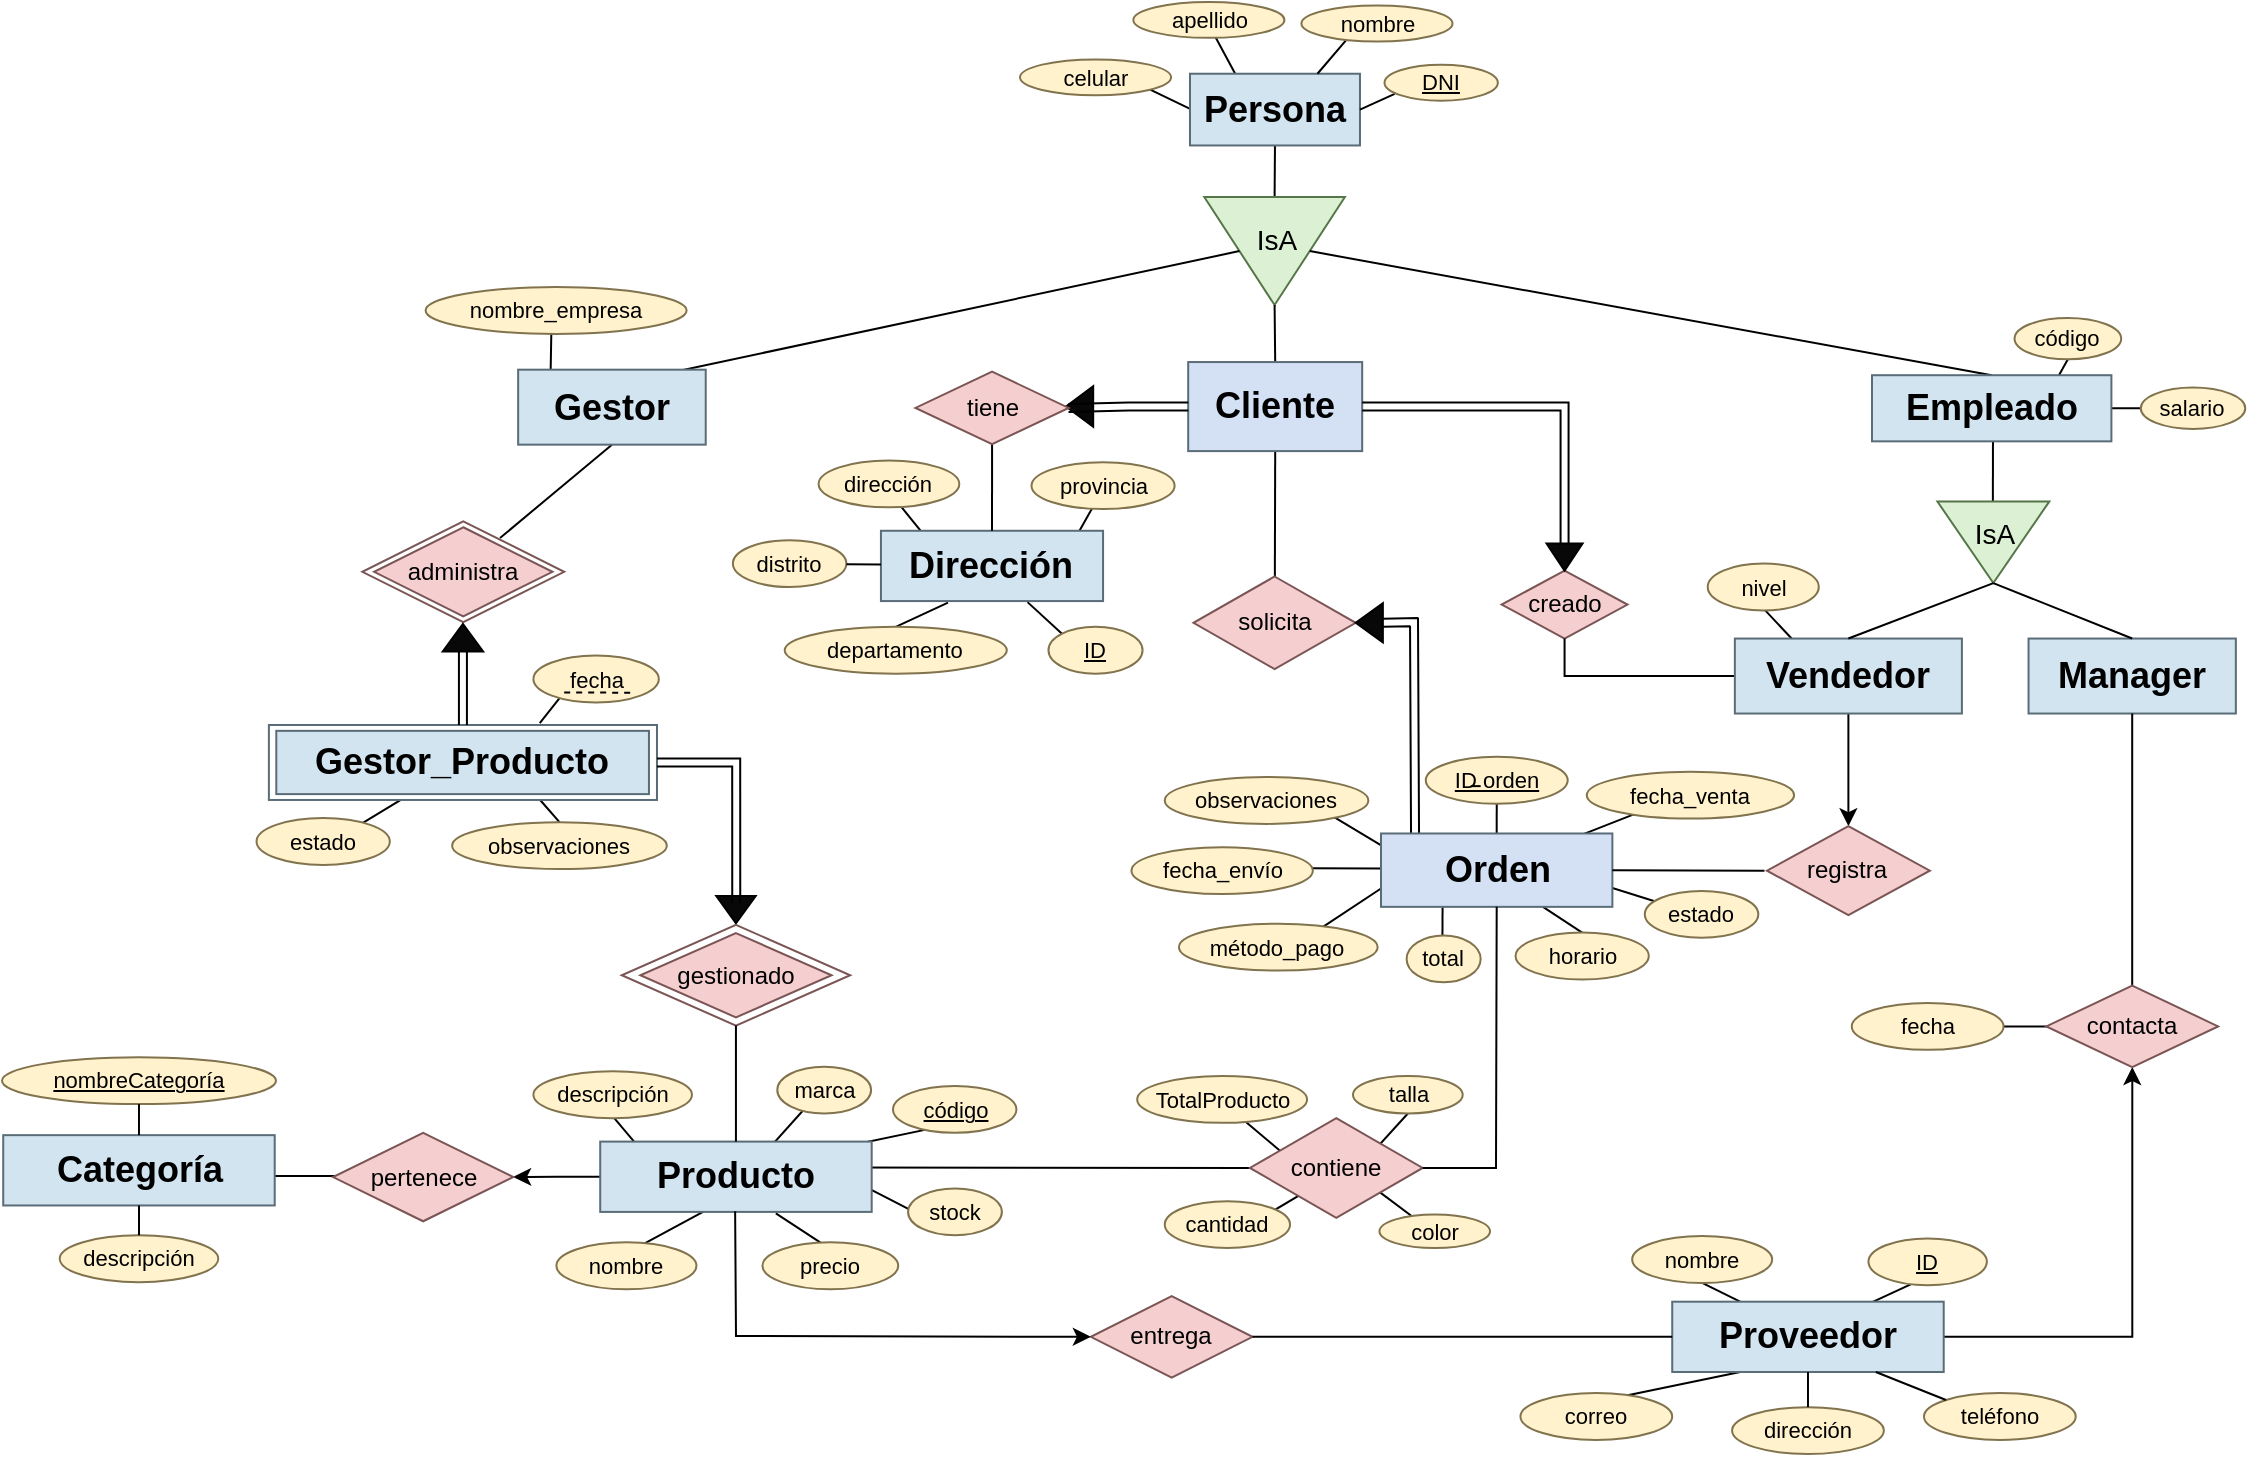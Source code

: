 <mxfile version="24.7.17">
  <diagram id="R2lEEEUBdFMjLlhIrx00" name="Page-1">
    <mxGraphModel dx="2688" dy="649" grid="0" gridSize="10" guides="1" tooltips="1" connect="1" arrows="1" fold="1" page="1" pageScale="1" pageWidth="850" pageHeight="1100" math="0" shadow="0" extFonts="Permanent Marker^https://fonts.googleapis.com/css?family=Permanent+Marker">
      <root>
        <mxCell id="0" />
        <mxCell id="1" parent="0" />
        <mxCell id="0wbGflrNy1XPaG-S96dj-205" value="" style="endArrow=none;html=1;rounded=0;exitX=0;exitY=0.5;exitDx=0;exitDy=0;entryX=1;entryY=0.5;entryDx=0;entryDy=0;" edge="1" parent="1" source="0wbGflrNy1XPaG-S96dj-204" target="0wbGflrNy1XPaG-S96dj-163">
          <mxGeometry width="50" height="50" relative="1" as="geometry">
            <mxPoint x="821" y="718" as="sourcePoint" />
            <mxPoint x="798" y="729" as="targetPoint" />
          </mxGeometry>
        </mxCell>
        <mxCell id="0wbGflrNy1XPaG-S96dj-36" value="" style="endArrow=none;html=1;rounded=0;exitX=0.674;exitY=0.984;exitDx=0;exitDy=0;entryX=0.315;entryY=0.104;entryDx=0;entryDy=0;exitPerimeter=0;entryPerimeter=0;" edge="1" parent="1" target="0wbGflrNy1XPaG-S96dj-40">
          <mxGeometry width="50" height="50" relative="1" as="geometry">
            <mxPoint x="541.846" y="661.585" as="sourcePoint" />
            <mxPoint x="517.822" y="600.778" as="targetPoint" />
          </mxGeometry>
        </mxCell>
        <mxCell id="0wbGflrNy1XPaG-S96dj-33" value="" style="endArrow=none;html=1;rounded=0;entryX=0.406;entryY=0.934;entryDx=0;entryDy=0;entryPerimeter=0;" edge="1" parent="1" target="0wbGflrNy1XPaG-S96dj-39">
          <mxGeometry width="50" height="50" relative="1" as="geometry">
            <mxPoint x="509.523" y="661.235" as="sourcePoint" />
            <mxPoint x="609.754" y="708.799" as="targetPoint" />
          </mxGeometry>
        </mxCell>
        <mxCell id="0wbGflrNy1XPaG-S96dj-31" value="" style="endArrow=none;html=1;rounded=0;exitX=0.203;exitY=0.369;exitDx=0;exitDy=0;entryX=0.626;entryY=0.937;entryDx=0;entryDy=0;exitPerimeter=0;entryPerimeter=0;" edge="1" parent="1" source="55ezojVvOQlJSLOhFWwa-21" target="0wbGflrNy1XPaG-S96dj-44">
          <mxGeometry width="50" height="50" relative="1" as="geometry">
            <mxPoint x="617.158" y="701.535" as="sourcePoint" />
            <mxPoint x="599.857" y="611.322" as="targetPoint" />
          </mxGeometry>
        </mxCell>
        <mxCell id="0wbGflrNy1XPaG-S96dj-188" value="" style="endArrow=none;html=1;rounded=0;entryX=0;entryY=0.5;entryDx=0;entryDy=0;exitX=0.909;exitY=0.367;exitDx=0;exitDy=0;exitPerimeter=0;" edge="1" parent="1">
          <mxGeometry width="50" height="50" relative="1" as="geometry">
            <mxPoint x="-22.046" y="655.046" as="sourcePoint" />
            <mxPoint x="59.397" y="655.046" as="targetPoint" />
          </mxGeometry>
        </mxCell>
        <mxCell id="0wbGflrNy1XPaG-S96dj-181" value="" style="endArrow=none;html=1;rounded=0;exitX=0.25;exitY=1;exitDx=0;exitDy=0;entryX=0.719;entryY=0.038;entryDx=0;entryDy=0;entryPerimeter=0;" edge="1" parent="1" source="0wbGflrNy1XPaG-S96dj-155">
          <mxGeometry width="50" height="50" relative="1" as="geometry">
            <mxPoint x="684.427" y="745.965" as="sourcePoint" />
            <mxPoint x="644.94" y="769.397" as="targetPoint" />
          </mxGeometry>
        </mxCell>
        <mxCell id="0wbGflrNy1XPaG-S96dj-177" value="" style="endArrow=none;html=1;rounded=0;exitX=0.5;exitY=1;exitDx=0;exitDy=0;entryX=0.25;entryY=0;entryDx=0;entryDy=0;" edge="1" parent="1" source="0wbGflrNy1XPaG-S96dj-158" target="0wbGflrNy1XPaG-S96dj-155">
          <mxGeometry width="50" height="50" relative="1" as="geometry">
            <mxPoint x="733.923" y="588.972" as="sourcePoint" />
            <mxPoint x="757.368" y="604.203" as="targetPoint" />
          </mxGeometry>
        </mxCell>
        <mxCell id="0wbGflrNy1XPaG-S96dj-178" value="" style="endArrow=none;html=1;rounded=0;exitX=0.393;exitY=0.938;exitDx=0;exitDy=0;entryX=0.719;entryY=0.038;entryDx=0;entryDy=0;entryPerimeter=0;exitPerimeter=0;" edge="1" parent="1" source="0wbGflrNy1XPaG-S96dj-157" target="0wbGflrNy1XPaG-S96dj-155">
          <mxGeometry width="50" height="50" relative="1" as="geometry">
            <mxPoint x="704.307" y="704.959" as="sourcePoint" />
            <mxPoint x="736.39" y="729.563" as="targetPoint" />
          </mxGeometry>
        </mxCell>
        <mxCell id="0wbGflrNy1XPaG-S96dj-146" value="" style="endArrow=none;html=1;rounded=0;exitX=0.416;exitY=0.86;exitDx=0;exitDy=0;entryX=0.69;entryY=0.073;entryDx=0;entryDy=0;entryPerimeter=0;exitPerimeter=0;" edge="1" parent="1" source="0wbGflrNy1XPaG-S96dj-145" target="ELXSJOn3E0flHP4w-PMO-53">
          <mxGeometry width="50" height="50" relative="1" as="geometry">
            <mxPoint x="182.179" y="634.286" as="sourcePoint" />
            <mxPoint x="185.88" y="649.516" as="targetPoint" />
          </mxGeometry>
        </mxCell>
        <mxCell id="0wbGflrNy1XPaG-S96dj-144" value="" style="endArrow=none;html=1;rounded=0;exitX=0.25;exitY=0;exitDx=0;exitDy=0;entryX=0.465;entryY=0.864;entryDx=0;entryDy=0;entryPerimeter=0;" edge="1" parent="1" source="0wbGflrNy1XPaG-S96dj-87" target="0wbGflrNy1XPaG-S96dj-89">
          <mxGeometry width="50" height="50" relative="1" as="geometry">
            <mxPoint x="720.196" y="389.544" as="sourcePoint" />
            <mxPoint x="736.237" y="366.113" as="targetPoint" />
          </mxGeometry>
        </mxCell>
        <mxCell id="0wbGflrNy1XPaG-S96dj-119" value="" style="endArrow=none;html=1;rounded=0;exitX=0.431;exitY=0.077;exitDx=0;exitDy=0;exitPerimeter=0;entryX=0.5;entryY=1;entryDx=0;entryDy=0;" edge="1" parent="1">
          <mxGeometry width="50" height="50" relative="1" as="geometry">
            <mxPoint x="850.43" y="319.858" as="sourcePoint" />
            <mxPoint x="850.492" y="287.487" as="targetPoint" />
          </mxGeometry>
        </mxCell>
        <mxCell id="0wbGflrNy1XPaG-S96dj-48" value="" style="endArrow=none;html=1;rounded=0;exitX=0.266;exitY=1.004;exitDx=0;exitDy=0;exitPerimeter=0;entryX=0.484;entryY=0;entryDx=0;entryDy=0;entryPerimeter=0;" edge="1" parent="1" source="ELXSJOn3E0flHP4w-PMO-58" target="0wbGflrNy1XPaG-S96dj-47">
          <mxGeometry width="50" height="50" relative="1" as="geometry">
            <mxPoint x="574.971" y="520.641" as="sourcePoint" />
            <mxPoint x="575.819" y="529.322" as="targetPoint" />
          </mxGeometry>
        </mxCell>
        <mxCell id="0wbGflrNy1XPaG-S96dj-86" value="" style="endArrow=none;html=1;rounded=0;exitX=0.782;exitY=0.035;exitDx=0;exitDy=0;entryX=0.5;entryY=1;entryDx=0;entryDy=0;exitPerimeter=0;" edge="1" parent="1" target="0wbGflrNy1XPaG-S96dj-43">
          <mxGeometry width="50" height="50" relative="1" as="geometry">
            <mxPoint x="534.674" y="649.333" as="sourcePoint" />
            <mxPoint x="600.499" y="614.661" as="targetPoint" />
          </mxGeometry>
        </mxCell>
        <mxCell id="0wbGflrNy1XPaG-S96dj-82" value="" style="endArrow=none;html=1;rounded=0;exitX=0.77;exitY=0.15;exitDx=0;exitDy=0;exitPerimeter=0;" edge="1" parent="1" source="0wbGflrNy1XPaG-S96dj-76" target="0wbGflrNy1XPaG-S96dj-1">
          <mxGeometry width="50" height="50" relative="1" as="geometry">
            <mxPoint x="148.861" y="495.233" as="sourcePoint" />
            <mxPoint x="140.223" y="477.66" as="targetPoint" />
          </mxGeometry>
        </mxCell>
        <mxCell id="0wbGflrNy1XPaG-S96dj-81" value="" style="endArrow=none;html=1;rounded=0;exitX=0.5;exitY=0;exitDx=0;exitDy=0;entryX=0.699;entryY=1;entryDx=0;entryDy=0;entryPerimeter=0;" edge="1" parent="1" source="0wbGflrNy1XPaG-S96dj-78" target="0wbGflrNy1XPaG-S96dj-1">
          <mxGeometry width="50" height="50" relative="1" as="geometry">
            <mxPoint x="189.582" y="615.907" as="sourcePoint" />
            <mxPoint x="214.262" y="632.309" as="targetPoint" />
          </mxGeometry>
        </mxCell>
        <mxCell id="0wbGflrNy1XPaG-S96dj-83" value="" style="endArrow=none;html=1;rounded=0;exitX=0.698;exitY=-0.024;exitDx=0;exitDy=0;entryX=0.24;entryY=0.801;entryDx=0;entryDy=0;entryPerimeter=0;exitPerimeter=0;" edge="1" parent="1" source="0wbGflrNy1XPaG-S96dj-1" target="0wbGflrNy1XPaG-S96dj-77">
          <mxGeometry width="50" height="50" relative="1" as="geometry">
            <mxPoint x="36.568" y="499.92" as="sourcePoint" />
            <mxPoint x="62.482" y="480.003" as="targetPoint" />
          </mxGeometry>
        </mxCell>
        <mxCell id="RXgUs7teRVPHH2OxWNDd-2" value="creado" style="rhombus;whiteSpace=wrap;html=1;fillColor=#F5CFCF;strokeColor=#7B5555;" parent="1" vertex="1">
          <mxGeometry x="604.818" y="352.3" width="62.933" height="33.976" as="geometry" />
        </mxCell>
        <mxCell id="55ezojVvOQlJSLOhFWwa-83" value="" style="endArrow=classic;html=1;rounded=0;exitX=0.5;exitY=1;exitDx=0;exitDy=0;entryX=0.5;entryY=0;entryDx=0;entryDy=0;" parent="1" target="0wbGflrNy1XPaG-S96dj-57" edge="1" source="0wbGflrNy1XPaG-S96dj-87">
          <mxGeometry width="50" height="50" relative="1" as="geometry">
            <mxPoint x="790.533" y="465.944" as="sourcePoint" />
            <mxPoint x="778.193" y="461.246" as="targetPoint" />
          </mxGeometry>
        </mxCell>
        <mxCell id="ELXSJOn3E0flHP4w-PMO-66" value="" style="endArrow=none;html=1;rounded=0;entryX=0.482;entryY=0.883;entryDx=0;entryDy=0;exitX=0.173;exitY=0.063;exitDx=0;exitDy=0;entryPerimeter=0;exitPerimeter=0;" parent="1" source="ELXSJOn3E0flHP4w-PMO-39" target="ELXSJOn3E0flHP4w-PMO-65" edge="1">
          <mxGeometry width="50" height="50" relative="1" as="geometry">
            <mxPoint x="2.017" y="284.347" as="sourcePoint" />
            <mxPoint x="-189.251" y="123.84" as="targetPoint" />
          </mxGeometry>
        </mxCell>
        <mxCell id="ELXSJOn3E0flHP4w-PMO-46" value="" style="endArrow=none;html=1;rounded=0;exitX=0.682;exitY=0.165;exitDx=0;exitDy=0;entryX=0.5;entryY=1;entryDx=0;entryDy=0;exitPerimeter=0;" parent="1" source="ELXSJOn3E0flHP4w-PMO-47" target="ELXSJOn3E0flHP4w-PMO-39" edge="1">
          <mxGeometry width="50" height="50" relative="1" as="geometry">
            <mxPoint x="253.75" y="413.222" as="sourcePoint" />
            <mxPoint x="247.58" y="331.211" as="targetPoint" />
          </mxGeometry>
        </mxCell>
        <mxCell id="55ezojVvOQlJSLOhFWwa-85" value="" style="endArrow=none;html=1;rounded=0;exitX=0.817;exitY=0.081;exitDx=0;exitDy=0;entryX=0.669;entryY=0.14;entryDx=0;entryDy=0;exitPerimeter=0;entryPerimeter=0;" parent="1" source="ELXSJOn3E0flHP4w-PMO-58" target="55ezojVvOQlJSLOhFWwa-84" edge="1">
          <mxGeometry width="50" height="50" relative="1" as="geometry">
            <mxPoint x="638.136" y="530.962" as="sourcePoint" />
            <mxPoint x="644.306" y="556.737" as="targetPoint" />
          </mxGeometry>
        </mxCell>
        <mxCell id="55ezojVvOQlJSLOhFWwa-69" value="" style="endArrow=none;html=1;rounded=0;exitX=0.439;exitY=0.027;exitDx=0;exitDy=0;entryX=0.647;entryY=1.02;entryDx=0;entryDy=0;entryPerimeter=0;exitPerimeter=0;" parent="1" source="55ezojVvOQlJSLOhFWwa-61" target="ELXSJOn3E0flHP4w-PMO-53" edge="1">
          <mxGeometry width="50" height="50" relative="1" as="geometry">
            <mxPoint x="196.061" y="709.267" as="sourcePoint" />
            <mxPoint x="200.997" y="684.664" as="targetPoint" />
          </mxGeometry>
        </mxCell>
        <mxCell id="55ezojVvOQlJSLOhFWwa-68" value="" style="endArrow=none;html=1;rounded=0;exitX=0.551;exitY=0.15;exitDx=0;exitDy=0;entryX=0.389;entryY=0.98;entryDx=0;entryDy=0;exitPerimeter=0;entryPerimeter=0;" parent="1" source="55ezojVvOQlJSLOhFWwa-62" target="ELXSJOn3E0flHP4w-PMO-53" edge="1">
          <mxGeometry width="50" height="50" relative="1" as="geometry">
            <mxPoint x="147.935" y="698.723" as="sourcePoint" />
            <mxPoint x="170.147" y="679.977" as="targetPoint" />
          </mxGeometry>
        </mxCell>
        <mxCell id="55ezojVvOQlJSLOhFWwa-70" value="" style="endArrow=none;html=1;rounded=0;exitX=0.298;exitY=0.883;exitDx=0;exitDy=0;entryX=0.626;entryY=0.078;entryDx=0;entryDy=0;entryPerimeter=0;exitPerimeter=0;" parent="1" source="55ezojVvOQlJSLOhFWwa-60" target="ELXSJOn3E0flHP4w-PMO-53" edge="1">
          <mxGeometry width="50" height="50" relative="1" as="geometry">
            <mxPoint x="270.1" y="713.954" as="sourcePoint" />
            <mxPoint x="250.356" y="683.492" as="targetPoint" />
          </mxGeometry>
        </mxCell>
        <mxCell id="55ezojVvOQlJSLOhFWwa-65" value="" style="endArrow=none;html=1;rounded=0;exitX=0.374;exitY=0.873;exitDx=0;exitDy=0;entryX=0.894;entryY=0.078;entryDx=0;entryDy=0;exitPerimeter=0;entryPerimeter=0;" parent="1" source="55ezojVvOQlJSLOhFWwa-58" target="ELXSJOn3E0flHP4w-PMO-53" edge="1">
          <mxGeometry width="50" height="50" relative="1" as="geometry">
            <mxPoint x="291.078" y="534.7" as="sourcePoint" />
            <mxPoint x="324.395" y="534.7" as="targetPoint" />
          </mxGeometry>
        </mxCell>
        <mxCell id="55ezojVvOQlJSLOhFWwa-71" value="" style="endArrow=none;html=1;rounded=0;exitX=0.47;exitY=0.839;exitDx=0;exitDy=0;entryX=0.124;entryY=-0.002;entryDx=0;entryDy=0;entryPerimeter=0;exitPerimeter=0;" parent="1" source="55ezojVvOQlJSLOhFWwa-59" target="ELXSJOn3E0flHP4w-PMO-53" edge="1">
          <mxGeometry width="50" height="50" relative="1" as="geometry">
            <mxPoint x="321.927" y="696.38" as="sourcePoint" />
            <mxPoint x="288.61" y="681.149" as="targetPoint" />
          </mxGeometry>
        </mxCell>
        <mxCell id="55ezojVvOQlJSLOhFWwa-22" value="" style="endArrow=none;html=1;rounded=0;entryX=0;entryY=0.5;entryDx=0;entryDy=0;exitX=0.909;exitY=0.367;exitDx=0;exitDy=0;exitPerimeter=0;" parent="1" source="ELXSJOn3E0flHP4w-PMO-53" target="55ezojVvOQlJSLOhFWwa-21" edge="1">
          <mxGeometry width="50" height="50" relative="1" as="geometry">
            <mxPoint x="206.241" y="696.38" as="sourcePoint" />
            <mxPoint x="358.021" y="698.723" as="targetPoint" />
          </mxGeometry>
        </mxCell>
        <mxCell id="55ezojVvOQlJSLOhFWwa-9" value="" style="endArrow=none;html=1;rounded=0;exitX=-0.001;exitY=0.706;exitDx=0;exitDy=0;entryX=0.973;entryY=0.449;entryDx=0;entryDy=0;entryPerimeter=0;exitPerimeter=0;" parent="1" target="55ezojVvOQlJSLOhFWwa-57" edge="1">
          <mxGeometry width="50" height="50" relative="1" as="geometry">
            <mxPoint x="544.391" y="501.284" as="sourcePoint" />
            <mxPoint x="523.967" y="501.825" as="targetPoint" />
          </mxGeometry>
        </mxCell>
        <mxCell id="55ezojVvOQlJSLOhFWwa-19" value="" style="endArrow=none;html=1;rounded=0;entryX=0.5;entryY=1;entryDx=0;entryDy=0;exitX=0.5;exitY=0;exitDx=0;exitDy=0;" parent="1" source="ELXSJOn3E0flHP4w-PMO-58" target="0wbGflrNy1XPaG-S96dj-60" edge="1">
          <mxGeometry width="50" height="50" relative="1" as="geometry">
            <mxPoint x="603.006" y="484.075" as="sourcePoint" />
            <mxPoint x="705.715" y="484.038" as="targetPoint" />
          </mxGeometry>
        </mxCell>
        <mxCell id="55ezojVvOQlJSLOhFWwa-15" value="" style="endArrow=none;html=1;rounded=0;exitX=0;exitY=0.5;exitDx=0;exitDy=0;entryX=0.147;entryY=-0.008;entryDx=0;entryDy=0;entryPerimeter=0;shape=link;" parent="1" source="0wbGflrNy1XPaG-S96dj-140" target="ELXSJOn3E0flHP4w-PMO-58" edge="1">
          <mxGeometry width="50" height="50" relative="1" as="geometry">
            <mxPoint x="495.034" y="367.085" as="sourcePoint" />
            <mxPoint x="565.948" y="469.459" as="targetPoint" />
            <Array as="points">
              <mxPoint x="561.012" y="378.075" />
            </Array>
          </mxGeometry>
        </mxCell>
        <mxCell id="55ezojVvOQlJSLOhFWwa-12" value="" style="endArrow=none;html=1;rounded=0;entryX=0.5;entryY=0;entryDx=0;entryDy=0;exitX=0.7;exitY=1;exitDx=0;exitDy=0;exitPerimeter=0;" parent="1" source="ELXSJOn3E0flHP4w-PMO-58" target="55ezojVvOQlJSLOhFWwa-11" edge="1">
          <mxGeometry width="50" height="50" relative="1" as="geometry">
            <mxPoint x="654.177" y="552.754" as="sourcePoint" />
            <mxPoint x="681.325" y="567.985" as="targetPoint" />
          </mxGeometry>
        </mxCell>
        <mxCell id="55ezojVvOQlJSLOhFWwa-48" value="" style="endArrow=none;html=1;rounded=0;entryX=-0.001;entryY=0.158;entryDx=0;entryDy=0;exitX=0.832;exitY=0.855;exitDx=0;exitDy=0;exitPerimeter=0;entryPerimeter=0;" parent="1" source="55ezojVvOQlJSLOhFWwa-45" target="ELXSJOn3E0flHP4w-PMO-58" edge="1">
          <mxGeometry width="50" height="50" relative="1" as="geometry">
            <mxPoint x="518.217" y="481.487" as="sourcePoint" />
            <mxPoint x="544.507" y="496.225" as="targetPoint" />
          </mxGeometry>
        </mxCell>
        <mxCell id="55ezojVvOQlJSLOhFWwa-47" value="" style="endArrow=none;html=1;rounded=0;entryX=0.704;entryY=0.125;entryDx=0;entryDy=0;exitX=0;exitY=0.75;exitDx=0;exitDy=0;entryPerimeter=0;" parent="1" source="ELXSJOn3E0flHP4w-PMO-58" target="55ezojVvOQlJSLOhFWwa-56" edge="1">
          <mxGeometry width="50" height="50" relative="1" as="geometry">
            <mxPoint x="593.095" y="523.464" as="sourcePoint" />
            <mxPoint x="620.502" y="543.428" as="targetPoint" />
          </mxGeometry>
        </mxCell>
        <mxCell id="55ezojVvOQlJSLOhFWwa-17" value="" style="endArrow=none;html=1;rounded=0;entryX=0.08;entryY=0.215;entryDx=0;entryDy=0;exitX=0.385;exitY=0.008;exitDx=0;exitDy=0;exitPerimeter=0;entryPerimeter=0;" parent="1" target="55ezojVvOQlJSLOhFWwa-16" edge="1">
          <mxGeometry width="50" height="50" relative="1" as="geometry">
            <mxPoint x="574.238" y="484.038" as="sourcePoint" />
            <mxPoint x="574.482" y="465.845" as="targetPoint" />
          </mxGeometry>
        </mxCell>
        <mxCell id="55ezojVvOQlJSLOhFWwa-43" value="" style="endArrow=none;html=1;rounded=0;exitX=0.211;exitY=0.126;exitDx=0;exitDy=0;exitPerimeter=0;entryX=0.575;entryY=0.943;entryDx=0;entryDy=0;entryPerimeter=0;" parent="1" source="ELXSJOn3E0flHP4w-PMO-56" target="55ezojVvOQlJSLOhFWwa-36" edge="1">
          <mxGeometry width="50" height="50" relative="1" as="geometry">
            <mxPoint x="306.811" y="386.276" as="sourcePoint" />
            <mxPoint x="262.387" y="394.477" as="targetPoint" />
          </mxGeometry>
        </mxCell>
        <mxCell id="55ezojVvOQlJSLOhFWwa-39" value="" style="endArrow=none;html=1;rounded=0;entryX=0.5;entryY=0;entryDx=0;entryDy=0;exitX=0.302;exitY=1.022;exitDx=0;exitDy=0;exitPerimeter=0;" parent="1" source="ELXSJOn3E0flHP4w-PMO-56" target="55ezojVvOQlJSLOhFWwa-33" edge="1">
          <mxGeometry width="50" height="50" relative="1" as="geometry">
            <mxPoint x="414.168" y="382.761" as="sourcePoint" />
            <mxPoint x="453.655" y="382.761" as="targetPoint" />
          </mxGeometry>
        </mxCell>
        <mxCell id="55ezojVvOQlJSLOhFWwa-38" value="" style="endArrow=none;html=1;rounded=0;entryX=0.448;entryY=0.852;entryDx=0;entryDy=0;exitX=0.881;exitY=0.071;exitDx=0;exitDy=0;exitPerimeter=0;entryPerimeter=0;" parent="1" source="ELXSJOn3E0flHP4w-PMO-56" target="55ezojVvOQlJSLOhFWwa-31" edge="1">
          <mxGeometry width="50" height="50" relative="1" as="geometry">
            <mxPoint x="414.168" y="382.761" as="sourcePoint" />
            <mxPoint x="453.655" y="390.962" as="targetPoint" />
          </mxGeometry>
        </mxCell>
        <mxCell id="55ezojVvOQlJSLOhFWwa-37" value="" style="endArrow=none;html=1;rounded=0;entryX=0;entryY=0;entryDx=0;entryDy=0;exitX=0.66;exitY=1.015;exitDx=0;exitDy=0;exitPerimeter=0;" parent="1" source="ELXSJOn3E0flHP4w-PMO-56" target="55ezojVvOQlJSLOhFWwa-34" edge="1">
          <mxGeometry width="50" height="50" relative="1" as="geometry">
            <mxPoint x="575.819" y="337.069" as="sourcePoint" />
            <mxPoint x="685.644" y="485.861" as="targetPoint" />
          </mxGeometry>
        </mxCell>
        <mxCell id="ELXSJOn3E0flHP4w-PMO-70" value="" style="shape=link;html=1;rounded=0;exitX=0;exitY=0.5;exitDx=0;exitDy=0;" parent="1" edge="1" source="RXgUs7teRVPHH2OxWNDd-12">
          <mxGeometry width="100" relative="1" as="geometry">
            <mxPoint x="500.885" y="292.549" as="sourcePoint" />
            <mxPoint x="393.19" y="270.288" as="targetPoint" />
          </mxGeometry>
        </mxCell>
        <mxCell id="ELXSJOn3E0flHP4w-PMO-22" value="" style="endArrow=none;html=1;rounded=0;exitX=0;exitY=0.5;exitDx=0;exitDy=0;entryX=0.5;entryY=1;entryDx=0;entryDy=0;" parent="1" source="ELXSJOn3E0flHP4w-PMO-31" target="ELXSJOn3E0flHP4w-PMO-2" edge="1">
          <mxGeometry width="50" height="50" relative="1" as="geometry">
            <mxPoint x="491.292" y="164.845" as="sourcePoint" />
            <mxPoint x="491.292" y="133.212" as="targetPoint" />
          </mxGeometry>
        </mxCell>
        <mxCell id="ELXSJOn3E0flHP4w-PMO-31" value="" style="triangle;whiteSpace=wrap;html=1;rotation=90;fillColor=#DCF0D3;strokeColor=#557748;" parent="1" vertex="1">
          <mxGeometry x="464.304" y="157.382" width="53.987" height="70.295" as="geometry" />
        </mxCell>
        <mxCell id="ELXSJOn3E0flHP4w-PMO-32" value="&lt;font style=&quot;font-size: 14px;&quot;&gt;IsA&lt;/font&gt;" style="text;html=1;align=center;verticalAlign=middle;resizable=0;points=[];autosize=1;strokeColor=none;fillColor=none;" parent="1" vertex="1">
          <mxGeometry x="471.598" y="171.998" width="40" height="30" as="geometry" />
        </mxCell>
        <mxCell id="ELXSJOn3E0flHP4w-PMO-34" value="" style="endArrow=none;html=1;rounded=0;entryX=0.5;entryY=0;entryDx=0;entryDy=0;exitX=0.5;exitY=0;exitDx=0;exitDy=0;" parent="1" source="ELXSJOn3E0flHP4w-PMO-41" target="ELXSJOn3E0flHP4w-PMO-31" edge="1">
          <mxGeometry width="50" height="50" relative="1" as="geometry">
            <mxPoint x="682.559" y="277.318" as="sourcePoint" />
            <mxPoint x="496.227" y="195.307" as="targetPoint" />
          </mxGeometry>
        </mxCell>
        <mxCell id="ELXSJOn3E0flHP4w-PMO-35" value="" style="endArrow=none;html=1;rounded=0;entryX=0.5;entryY=1;entryDx=0;entryDy=0;exitX=0.654;exitY=0.125;exitDx=0;exitDy=0;exitPerimeter=0;" parent="1" source="ELXSJOn3E0flHP4w-PMO-39" target="ELXSJOn3E0flHP4w-PMO-31" edge="1">
          <mxGeometry width="50" height="50" relative="1" as="geometry">
            <mxPoint x="270.717" y="277.318" as="sourcePoint" />
            <mxPoint x="455.814" y="195.307" as="targetPoint" />
          </mxGeometry>
        </mxCell>
        <mxCell id="ELXSJOn3E0flHP4w-PMO-38" value="" style="endArrow=none;html=1;rounded=0;entryX=1;entryY=0.5;entryDx=0;entryDy=0;exitX=0.5;exitY=0;exitDx=0;exitDy=0;" parent="1" source="ELXSJOn3E0flHP4w-PMO-45" target="ELXSJOn3E0flHP4w-PMO-31" edge="1">
          <mxGeometry width="50" height="50" relative="1" as="geometry">
            <mxPoint x="485.122" y="265.602" as="sourcePoint" />
            <mxPoint x="435.454" y="218.738" as="targetPoint" />
          </mxGeometry>
        </mxCell>
        <mxCell id="ELXSJOn3E0flHP4w-PMO-39" value="&lt;font style=&quot;font-size: 18px;&quot;&gt;&lt;b&gt;Gestor&lt;/b&gt;&lt;/font&gt;" style="rounded=0;whiteSpace=wrap;html=1;fillColor=#d2e4f0;strokeColor=#5a6c78;shadow=0;" parent="1" vertex="1">
          <mxGeometry x="113.075" y="251.836" width="93.783" height="37.491" as="geometry" />
        </mxCell>
        <mxCell id="ELXSJOn3E0flHP4w-PMO-47" value="" style="rhombus;whiteSpace=wrap;html=1;fillColor=none;strokeColor=#7B5555;" parent="1" vertex="1">
          <mxGeometry x="35.174" y="327.696" width="100.915" height="50.378" as="geometry" />
        </mxCell>
        <mxCell id="ELXSJOn3E0flHP4w-PMO-52" value="tiene" style="rhombus;whiteSpace=wrap;html=1;fillColor=#F5CFCF;strokeColor=#7B5555;" parent="1" vertex="1">
          <mxGeometry x="318.065" y="255.772" width="63.859" height="30.168" as="geometry" />
        </mxCell>
        <mxCell id="0wbGflrNy1XPaG-S96dj-190" value="" style="edgeStyle=orthogonalEdgeStyle;rounded=0;orthogonalLoop=1;jettySize=auto;html=1;" edge="1" parent="1" source="ELXSJOn3E0flHP4w-PMO-53" target="0wbGflrNy1XPaG-S96dj-186">
          <mxGeometry relative="1" as="geometry" />
        </mxCell>
        <mxCell id="ELXSJOn3E0flHP4w-PMO-53" value="&lt;font style=&quot;font-size: 18px;&quot;&gt;&lt;b&gt;Producto&lt;/b&gt;&lt;/font&gt;" style="rounded=0;whiteSpace=wrap;html=1;fillColor=#d2e4f0;strokeColor=#5a6c78;shadow=0;" parent="1" vertex="1">
          <mxGeometry x="154.105" y="637.8" width="135.738" height="35.148" as="geometry" />
        </mxCell>
        <mxCell id="ELXSJOn3E0flHP4w-PMO-56" value="&lt;font style=&quot;font-size: 18px;&quot;&gt;&lt;b&gt;Dirección&lt;/b&gt;&lt;/font&gt;" style="rounded=0;whiteSpace=wrap;html=1;fillColor=#d2e4f0;strokeColor=#5a6c78;shadow=0;" parent="1" vertex="1">
          <mxGeometry x="294.471" y="332.383" width="111.059" height="35.148" as="geometry" />
        </mxCell>
        <mxCell id="ELXSJOn3E0flHP4w-PMO-65" value="&lt;font style=&quot;font-size: 11px;&quot;&gt;nombre_empresa&lt;/font&gt;" style="ellipse;whiteSpace=wrap;html=1;fillColor=#FFF2CC;strokeColor=#80734D;" parent="1" vertex="1">
          <mxGeometry x="66.801" y="210.537" width="130.494" height="23.432" as="geometry" />
        </mxCell>
        <mxCell id="ELXSJOn3E0flHP4w-PMO-72" value="" style="html=1;rounded=0;exitX=0.5;exitY=1;exitDx=0;exitDy=0;entryX=0.5;entryY=1;entryDx=0;entryDy=0;" parent="1" source="ELXSJOn3E0flHP4w-PMO-45" target="ELXSJOn3E0flHP4w-PMO-50" edge="1">
          <mxGeometry width="100" relative="1" as="geometry">
            <mxPoint x="533.247" y="313.637" as="sourcePoint" />
            <mxPoint x="491.292" y="355.387" as="targetPoint" />
          </mxGeometry>
        </mxCell>
        <mxCell id="ELXSJOn3E0flHP4w-PMO-74" value="" style="group" parent="1" vertex="1" connectable="0">
          <mxGeometry x="540.651" y="480.994" width="132.036" height="44.93" as="geometry" />
        </mxCell>
        <mxCell id="ELXSJOn3E0flHP4w-PMO-58" value="&lt;b style=&quot;font-size: 18px;&quot;&gt;Orden&lt;/b&gt;" style="rounded=0;whiteSpace=wrap;html=1;fillColor=#D4E1F5;strokeColor=#5a6c78;shadow=0;" parent="ELXSJOn3E0flHP4w-PMO-74" vertex="1">
          <mxGeometry x="3.856" y="2.751" width="115.686" height="36.676" as="geometry" />
        </mxCell>
        <mxCell id="ELXSJOn3E0flHP4w-PMO-76" value="" style="endArrow=none;html=1;rounded=0;entryX=1;entryY=0.5;entryDx=0;entryDy=0;" parent="1" target="ELXSJOn3E0flHP4w-PMO-58" edge="1">
          <mxGeometry width="50" height="50" relative="1" as="geometry">
            <mxPoint x="736.237" y="502.376" as="sourcePoint" />
            <mxPoint x="702.92" y="487.59" as="targetPoint" />
          </mxGeometry>
        </mxCell>
        <mxCell id="55ezojVvOQlJSLOhFWwa-11" value="&lt;span style=&quot;font-size: 11px;&quot;&gt;horario&lt;/span&gt;" style="ellipse;whiteSpace=wrap;html=1;fillColor=#FFF2CC;strokeColor=#80734D;" parent="1" vertex="1">
          <mxGeometry x="611.765" y="533.282" width="66.635" height="23.432" as="geometry" />
        </mxCell>
        <mxCell id="55ezojVvOQlJSLOhFWwa-14" value="" style="group" parent="1" vertex="1" connectable="0">
          <mxGeometry x="448.102" y="248.028" width="86.996" height="44.52" as="geometry" />
        </mxCell>
        <mxCell id="ELXSJOn3E0flHP4w-PMO-45" value="&lt;b style=&quot;font-size: 18px;&quot;&gt;Cliente&lt;/b&gt;" style="rounded=0;whiteSpace=wrap;html=1;strokeColor=#5A6C78;fillColor=#D4E1F5;" parent="55ezojVvOQlJSLOhFWwa-14" vertex="1">
          <mxGeometry width="86.996" height="44.52" as="geometry" />
        </mxCell>
        <mxCell id="ELXSJOn3E0flHP4w-PMO-50" value="&lt;font style=&quot;font-size: 12px;&quot;&gt;solicita&lt;/font&gt;" style="rhombus;whiteSpace=wrap;html=1;fillColor=#F5CFCF;strokeColor=#7B5555;" parent="1" vertex="1">
          <mxGeometry x="450.73" y="355.252" width="81.134" height="46.254" as="geometry" />
        </mxCell>
        <mxCell id="55ezojVvOQlJSLOhFWwa-16" value="&lt;font style=&quot;font-size: 11px;&quot;&gt;estado&lt;/font&gt;" style="ellipse;whiteSpace=wrap;html=1;fillColor=#FFF2CC;strokeColor=#80734D;" parent="1" vertex="1">
          <mxGeometry x="676.389" y="512.463" width="56.763" height="23.432" as="geometry" />
        </mxCell>
        <mxCell id="55ezojVvOQlJSLOhFWwa-21" value="contiene" style="rhombus;whiteSpace=wrap;html=1;fillColor=#F5CFCF;strokeColor=#7B5555;" parent="1" vertex="1">
          <mxGeometry x="478.952" y="626.084" width="86.379" height="49.793" as="geometry" />
        </mxCell>
        <mxCell id="55ezojVvOQlJSLOhFWwa-31" value="&lt;font style=&quot;font-size: 11px;&quot;&gt;provincia&lt;/font&gt;" style="ellipse;whiteSpace=wrap;html=1;fillColor=#FFF2CC;strokeColor=#80734D;" parent="1" vertex="1">
          <mxGeometry x="369.744" y="298.114" width="71.571" height="23.432" as="geometry" />
        </mxCell>
        <mxCell id="55ezojVvOQlJSLOhFWwa-32" style="edgeStyle=orthogonalEdgeStyle;rounded=0;orthogonalLoop=1;jettySize=auto;html=1;exitX=0.5;exitY=1;exitDx=0;exitDy=0;" parent="1" source="55ezojVvOQlJSLOhFWwa-31" target="55ezojVvOQlJSLOhFWwa-31" edge="1">
          <mxGeometry relative="1" as="geometry" />
        </mxCell>
        <mxCell id="55ezojVvOQlJSLOhFWwa-33" value="&lt;font style=&quot;font-size: 11px;&quot;&gt;departamento&lt;/font&gt;" style="ellipse;whiteSpace=wrap;html=1;fillColor=#FFF2CC;strokeColor=#80734D;" parent="1" vertex="1">
          <mxGeometry x="246.346" y="380.418" width="111.059" height="23.432" as="geometry" />
        </mxCell>
        <mxCell id="55ezojVvOQlJSLOhFWwa-34" value="&lt;span style=&quot;font-size: 11px;&quot;&gt;&lt;u&gt;ID&lt;/u&gt;&lt;/span&gt;" style="ellipse;whiteSpace=wrap;html=1;fillColor=#FFF2CC;strokeColor=#80734D;" parent="1" vertex="1">
          <mxGeometry x="378.246" y="380.418" width="47.027" height="23.432" as="geometry" />
        </mxCell>
        <mxCell id="55ezojVvOQlJSLOhFWwa-35" value="&lt;font style=&quot;font-size: 11px;&quot;&gt;distrito&lt;/font&gt;" style="ellipse;whiteSpace=wrap;html=1;fillColor=#FFF2CC;strokeColor=#80734D;" parent="1" vertex="1">
          <mxGeometry x="220.432" y="337.069" width="56.763" height="23.432" as="geometry" />
        </mxCell>
        <mxCell id="55ezojVvOQlJSLOhFWwa-36" value="&lt;font style=&quot;font-size: 11px;&quot;&gt;dirección&lt;/font&gt;" style="ellipse;whiteSpace=wrap;html=1;fillColor=#FFF2CC;strokeColor=#80734D;" parent="1" vertex="1">
          <mxGeometry x="263.313" y="297.235" width="70.337" height="23.432" as="geometry" />
        </mxCell>
        <mxCell id="55ezojVvOQlJSLOhFWwa-40" value="" style="endArrow=none;html=1;rounded=0;" parent="1" source="ELXSJOn3E0flHP4w-PMO-56" target="55ezojVvOQlJSLOhFWwa-35" edge="1">
          <mxGeometry width="50" height="50" relative="1" as="geometry">
            <mxPoint x="390.722" y="394.477" as="sourcePoint" />
            <mxPoint x="389.488" y="414.394" as="targetPoint" />
          </mxGeometry>
        </mxCell>
        <mxCell id="55ezojVvOQlJSLOhFWwa-45" value="&lt;font style=&quot;font-size: 11px;&quot;&gt;observaciones&lt;/font&gt;" style="ellipse;whiteSpace=wrap;html=1;fillColor=#FFF2CC;strokeColor=#80734D;" parent="1" vertex="1">
          <mxGeometry x="436.379" y="455.512" width="101.804" height="23.432" as="geometry" />
        </mxCell>
        <mxCell id="55ezojVvOQlJSLOhFWwa-56" value="&lt;span style=&quot;font-size: 11px;&quot;&gt;método_pago&lt;/span&gt;" style="ellipse;whiteSpace=wrap;html=1;fillColor=#FFF2CC;strokeColor=#80734D;" parent="1" vertex="1">
          <mxGeometry x="443.475" y="528.865" width="99.336" height="23.432" as="geometry" />
        </mxCell>
        <mxCell id="55ezojVvOQlJSLOhFWwa-57" value="&lt;font style=&quot;font-size: 11px;&quot;&gt;fecha_envío&lt;/font&gt;" style="ellipse;whiteSpace=wrap;html=1;fillColor=#FFF2CC;strokeColor=#80734D;" parent="1" vertex="1">
          <mxGeometry x="419.72" y="490.624" width="90.698" height="23.432" as="geometry" />
        </mxCell>
        <mxCell id="55ezojVvOQlJSLOhFWwa-58" value="&lt;font style=&quot;font-size: 11px;&quot;&gt;&lt;u&gt;código&lt;/u&gt;&lt;/font&gt;" style="ellipse;whiteSpace=wrap;html=1;fillColor=#FFF2CC;strokeColor=#80734D;" parent="1" vertex="1">
          <mxGeometry x="300.505" y="609.975" width="61.699" height="23.432" as="geometry" />
        </mxCell>
        <mxCell id="55ezojVvOQlJSLOhFWwa-59" value="&lt;font style=&quot;font-size: 11px;&quot;&gt;descripción&lt;/font&gt;" style="ellipse;whiteSpace=wrap;html=1;fillColor=#FFF2CC;strokeColor=#80734D;" parent="1" vertex="1">
          <mxGeometry x="120.701" y="602.653" width="79.283" height="23.432" as="geometry" />
        </mxCell>
        <mxCell id="55ezojVvOQlJSLOhFWwa-60" value="&lt;font style=&quot;font-size: 11px;&quot;&gt;marca&lt;/font&gt;" style="ellipse;whiteSpace=wrap;html=1;fillColor=#FFF2CC;strokeColor=#80734D;" parent="1" vertex="1">
          <mxGeometry x="242.644" y="600.321" width="46.891" height="23.432" as="geometry" />
        </mxCell>
        <mxCell id="55ezojVvOQlJSLOhFWwa-61" value="&lt;span style=&quot;font-size: 11px;&quot;&gt;precio&lt;/span&gt;" style="ellipse;whiteSpace=wrap;html=1;fillColor=#FFF2CC;strokeColor=#80734D;" parent="1" vertex="1">
          <mxGeometry x="235.24" y="688.179" width="67.869" height="23.432" as="geometry" />
        </mxCell>
        <mxCell id="55ezojVvOQlJSLOhFWwa-62" value="&lt;span style=&quot;font-size: 11px;&quot;&gt;nombre&lt;/span&gt;" style="ellipse;whiteSpace=wrap;html=1;fillColor=#FFF2CC;strokeColor=#80734D;" parent="1" vertex="1">
          <mxGeometry x="132.202" y="688.179" width="70.029" height="23.432" as="geometry" />
        </mxCell>
        <mxCell id="55ezojVvOQlJSLOhFWwa-84" value="&lt;span style=&quot;font-size: 11px;&quot;&gt;fecha_venta&lt;/span&gt;" style="ellipse;whiteSpace=wrap;html=1;fillColor=#FFF2CC;strokeColor=#80734D;" parent="1" vertex="1">
          <mxGeometry x="647.39" y="452.876" width="103.655" height="23.432" as="geometry" />
        </mxCell>
        <mxCell id="RXgUs7teRVPHH2OxWNDd-1" value="" style="endArrow=none;html=1;rounded=0;entryX=0;entryY=0.5;entryDx=0;entryDy=0;exitX=0.5;exitY=1;exitDx=0;exitDy=0;" parent="1" source="RXgUs7teRVPHH2OxWNDd-2" target="0wbGflrNy1XPaG-S96dj-87" edge="1">
          <mxGeometry width="50" height="50" relative="1" as="geometry">
            <mxPoint x="723.281" y="274.611" as="sourcePoint" />
            <mxPoint x="782.512" y="274.611" as="targetPoint" />
            <Array as="points">
              <mxPoint x="636.285" y="405.021" />
            </Array>
          </mxGeometry>
        </mxCell>
        <mxCell id="RXgUs7teRVPHH2OxWNDd-9" value="" style="triangle;whiteSpace=wrap;html=1;rotation=90;fillColor=#080808;" parent="1" vertex="1">
          <mxGeometry x="629.498" y="336.507" width="13.574" height="18.019" as="geometry" />
        </mxCell>
        <mxCell id="RXgUs7teRVPHH2OxWNDd-11" value="" style="endArrow=none;html=1;rounded=0;entryX=0.5;entryY=0;entryDx=0;entryDy=0;exitX=0.5;exitY=1;exitDx=0;exitDy=0;" parent="1" source="0wbGflrNy1XPaG-S96dj-54" target="ELXSJOn3E0flHP4w-PMO-56" edge="1">
          <mxGeometry width="50" height="50" relative="1" as="geometry">
            <mxPoint x="358.638" y="294.892" as="sourcePoint" />
            <mxPoint x="648.007" y="203.508" as="targetPoint" />
          </mxGeometry>
        </mxCell>
        <mxCell id="0wbGflrNy1XPaG-S96dj-1" value="" style="rounded=0;whiteSpace=wrap;html=1;fillColor=none;strokeColor=#5a6c78;shadow=0;" vertex="1" parent="1">
          <mxGeometry x="-11.557" y="429.496" width="194.044" height="37.491" as="geometry" />
        </mxCell>
        <mxCell id="0wbGflrNy1XPaG-S96dj-4" value="" style="endArrow=none;html=1;rounded=0;exitX=0;exitY=0.5;exitDx=0;exitDy=0;entryX=0.5;entryY=0;entryDx=0;entryDy=0;shape=link;" edge="1" parent="1" source="0wbGflrNy1XPaG-S96dj-63" target="0wbGflrNy1XPaG-S96dj-1">
          <mxGeometry width="50" height="50" relative="1" as="geometry">
            <mxPoint x="146.245" y="355.685" as="sourcePoint" />
            <mxPoint x="100.587" y="443.555" as="targetPoint" />
          </mxGeometry>
        </mxCell>
        <mxCell id="RXgUs7teRVPHH2OxWNDd-12" value="" style="triangle;whiteSpace=wrap;html=1;rotation=-180;fillColor=#080808;" parent="1" vertex="1">
          <mxGeometry x="387.02" y="260.166" width="13.574" height="20.233" as="geometry" />
        </mxCell>
        <mxCell id="0wbGflrNy1XPaG-S96dj-39" value="&lt;font style=&quot;font-size: 11px;&quot;&gt;cantidad&lt;/font&gt;" style="ellipse;whiteSpace=wrap;html=1;fillColor=#FFF2CC;strokeColor=#80734D;" vertex="1" parent="1">
          <mxGeometry x="436.38" y="667.57" width="62.64" height="23.43" as="geometry" />
        </mxCell>
        <mxCell id="0wbGflrNy1XPaG-S96dj-40" value="&lt;font style=&quot;font-size: 11px;&quot;&gt;color&lt;/font&gt;" style="ellipse;whiteSpace=wrap;html=1;fillColor=#FFF2CC;strokeColor=#80734D;" vertex="1" parent="1">
          <mxGeometry x="543.74" y="674.24" width="55.26" height="16.76" as="geometry" />
        </mxCell>
        <mxCell id="0wbGflrNy1XPaG-S96dj-44" value="&lt;font style=&quot;font-size: 11px;&quot;&gt;TotalProducto&lt;/font&gt;" style="ellipse;whiteSpace=wrap;html=1;fillColor=#FFF2CC;strokeColor=#80734D;" vertex="1" parent="1">
          <mxGeometry x="422.59" y="605" width="84.95" height="23.43" as="geometry" />
        </mxCell>
        <mxCell id="0wbGflrNy1XPaG-S96dj-47" value="&lt;span style=&quot;font-size: 11px;&quot;&gt;total&lt;/span&gt;" style="ellipse;whiteSpace=wrap;html=1;fillColor=#FFF2CC;strokeColor=#80734D;" vertex="1" parent="1">
          <mxGeometry x="557.31" y="534.723" width="37.02" height="23.432" as="geometry" />
        </mxCell>
        <mxCell id="0wbGflrNy1XPaG-S96dj-50" value="" style="endArrow=none;html=1;rounded=0;entryX=0.5;entryY=1;entryDx=0;entryDy=0;exitX=1;exitY=0.5;exitDx=0;exitDy=0;" edge="1" parent="1" source="55ezojVvOQlJSLOhFWwa-21" target="ELXSJOn3E0flHP4w-PMO-58">
          <mxGeometry width="50" height="50" relative="1" as="geometry">
            <mxPoint x="602.35" y="551.915" as="sourcePoint" />
            <mxPoint x="603.066" y="457.743" as="targetPoint" />
            <Array as="points">
              <mxPoint x="602" y="651" />
            </Array>
          </mxGeometry>
        </mxCell>
        <mxCell id="0wbGflrNy1XPaG-S96dj-54" value="&lt;div&gt;tiene&lt;/div&gt;" style="rhombus;whiteSpace=wrap;html=1;fillColor=#F5CFCF;strokeColor=#7B5555;" vertex="1" parent="1">
          <mxGeometry x="311.747" y="252.855" width="76.581" height="36.179" as="geometry" />
        </mxCell>
        <mxCell id="0wbGflrNy1XPaG-S96dj-57" value="registra" style="rhombus;whiteSpace=wrap;html=1;fillColor=#F5CFCF;strokeColor=#7B5555;" vertex="1" parent="1">
          <mxGeometry x="737.471" y="480.08" width="81.443" height="44.52" as="geometry" />
        </mxCell>
        <mxCell id="0wbGflrNy1XPaG-S96dj-60" value="&lt;span style=&quot;font-size: 11px;&quot;&gt;&lt;u&gt;ID orden&lt;/u&gt;&lt;/span&gt;" style="ellipse;whiteSpace=wrap;html=1;fillColor=#FFF2CC;strokeColor=#80734D;" vertex="1" parent="1">
          <mxGeometry x="566.873" y="445.425" width="70.979" height="23.432" as="geometry" />
        </mxCell>
        <mxCell id="0wbGflrNy1XPaG-S96dj-62" value="" style="endArrow=none;html=1;rounded=0;" edge="1" parent="1">
          <mxGeometry width="50" height="50" relative="1" as="geometry">
            <mxPoint x="589.393" y="460.058" as="sourcePoint" />
            <mxPoint x="594.329" y="460.058" as="targetPoint" />
          </mxGeometry>
        </mxCell>
        <mxCell id="0wbGflrNy1XPaG-S96dj-63" value="" style="triangle;whiteSpace=wrap;html=1;rotation=-90;fillColor=#080808;" vertex="1" parent="1">
          <mxGeometry x="78.524" y="375.743" width="13.87" height="20.233" as="geometry" />
        </mxCell>
        <mxCell id="0wbGflrNy1XPaG-S96dj-75" value="gestionado" style="rhombus;whiteSpace=wrap;html=1;fillColor=#F5CFCF;strokeColor=#7B5555;" vertex="1" parent="1">
          <mxGeometry x="174.158" y="533.529" width="95.634" height="42.177" as="geometry" />
        </mxCell>
        <mxCell id="0wbGflrNy1XPaG-S96dj-76" value="&lt;font style=&quot;font-size: 11px;&quot;&gt;estado&lt;/font&gt;" style="ellipse;whiteSpace=wrap;html=1;fillColor=#FFF2CC;strokeColor=#80734D;" vertex="1" parent="1">
          <mxGeometry x="-17.727" y="476.031" width="66.635" height="23.432" as="geometry" />
        </mxCell>
        <mxCell id="0wbGflrNy1XPaG-S96dj-77" value="&lt;font style=&quot;font-size: 11px;&quot;&gt;fecha&lt;/font&gt;" style="ellipse;whiteSpace=wrap;html=1;fillColor=#FFF2CC;strokeColor=#80734D;" vertex="1" parent="1">
          <mxGeometry x="120.701" y="394.805" width="62.711" height="23.432" as="geometry" />
        </mxCell>
        <mxCell id="0wbGflrNy1XPaG-S96dj-78" value="&lt;font style=&quot;font-size: 11px;&quot;&gt;observaciones&lt;/font&gt;" style="ellipse;whiteSpace=wrap;html=1;fillColor=#FFF2CC;strokeColor=#80734D;" vertex="1" parent="1">
          <mxGeometry x="80.054" y="478.105" width="107.357" height="23.432" as="geometry" />
        </mxCell>
        <mxCell id="0wbGflrNy1XPaG-S96dj-79" value="" style="triangle;whiteSpace=wrap;html=1;rotation=90;fillColor=#080808;" vertex="1" parent="1">
          <mxGeometry x="215.188" y="511.983" width="13.574" height="19.648" as="geometry" />
        </mxCell>
        <mxCell id="0wbGflrNy1XPaG-S96dj-80" style="edgeStyle=orthogonalEdgeStyle;rounded=0;orthogonalLoop=1;jettySize=auto;html=1;entryX=0.278;entryY=0.492;entryDx=0;entryDy=0;entryPerimeter=0;shape=link;" edge="1" parent="1" source="0wbGflrNy1XPaG-S96dj-1" target="0wbGflrNy1XPaG-S96dj-79">
          <mxGeometry relative="1" as="geometry" />
        </mxCell>
        <mxCell id="0wbGflrNy1XPaG-S96dj-43" value="&lt;font style=&quot;font-size: 11px;&quot;&gt;talla&lt;/font&gt;" style="ellipse;whiteSpace=wrap;html=1;fillColor=#FFF2CC;strokeColor=#80734D;" vertex="1" parent="1">
          <mxGeometry x="530.5" y="605" width="54.85" height="18.75" as="geometry" />
        </mxCell>
        <mxCell id="0wbGflrNy1XPaG-S96dj-87" value="&lt;span style=&quot;font-size: 18px;&quot;&gt;&lt;b&gt;Vendedor&lt;/b&gt;&lt;/span&gt;" style="rounded=0;whiteSpace=wrap;html=1;fillColor=#d2e4f0;strokeColor=#5a6c78;shadow=0;" vertex="1" parent="1">
          <mxGeometry x="721.43" y="386.276" width="113.527" height="37.491" as="geometry" />
        </mxCell>
        <mxCell id="0wbGflrNy1XPaG-S96dj-89" value="&lt;font style=&quot;font-size: 11px;&quot;&gt;nivel&lt;/font&gt;" style="ellipse;whiteSpace=wrap;html=1;fillColor=#FFF2CC;strokeColor=#80734D;" vertex="1" parent="1">
          <mxGeometry x="707.856" y="348.785" width="55.529" height="23.432" as="geometry" />
        </mxCell>
        <mxCell id="0wbGflrNy1XPaG-S96dj-105" value="" style="endArrow=none;dashed=1;html=1;rounded=0;entryX=0.817;entryY=0.792;entryDx=0;entryDy=0;entryPerimeter=0;" edge="1" parent="1" target="0wbGflrNy1XPaG-S96dj-77">
          <mxGeometry width="50" height="50" relative="1" as="geometry">
            <mxPoint x="136.089" y="413.222" as="sourcePoint" />
            <mxPoint x="155.833" y="413.222" as="targetPoint" />
          </mxGeometry>
        </mxCell>
        <mxCell id="0wbGflrNy1XPaG-S96dj-113" value="&lt;span style=&quot;font-size: 18px;&quot;&gt;&lt;b&gt;Manager&lt;/b&gt;&lt;/span&gt;" style="rounded=0;whiteSpace=wrap;html=1;fillColor=#d2e4f0;strokeColor=#5a6c78;shadow=0;" vertex="1" parent="1">
          <mxGeometry x="868.274" y="386.276" width="103.655" height="37.491" as="geometry" />
        </mxCell>
        <mxCell id="0wbGflrNy1XPaG-S96dj-115" value="" style="triangle;whiteSpace=wrap;html=1;rotation=90;fillColor=#DCF0D3;strokeColor=#557748;" vertex="1" parent="1">
          <mxGeometry x="830.292" y="310.204" width="40.758" height="55.908" as="geometry" />
        </mxCell>
        <mxCell id="0wbGflrNy1XPaG-S96dj-116" value="&lt;font style=&quot;font-size: 14px;&quot;&gt;IsA&lt;/font&gt;" style="text;html=1;align=center;verticalAlign=middle;resizable=0;points=[];autosize=1;strokeColor=none;fillColor=none;" vertex="1" parent="1">
          <mxGeometry x="830.667" y="318.787" width="40" height="30" as="geometry" />
        </mxCell>
        <mxCell id="0wbGflrNy1XPaG-S96dj-126" value="&lt;span style=&quot;font-size: 18px;&quot;&gt;&lt;b&gt;Gestor_Producto&lt;/b&gt;&lt;/span&gt;" style="rounded=0;whiteSpace=wrap;html=1;fillColor=#d2e4f0;strokeColor=#5a6c78;shadow=0;" vertex="1" parent="1">
          <mxGeometry x="-7.855" y="432.425" width="186.332" height="31.633" as="geometry" />
        </mxCell>
        <mxCell id="0wbGflrNy1XPaG-S96dj-131" value="" style="edgeStyle=orthogonalEdgeStyle;rounded=0;orthogonalLoop=1;jettySize=auto;html=1;shape=link;" edge="1" parent="1" source="ELXSJOn3E0flHP4w-PMO-45" target="0wbGflrNy1XPaG-S96dj-54">
          <mxGeometry relative="1" as="geometry" />
        </mxCell>
        <mxCell id="0wbGflrNy1XPaG-S96dj-132" value="administra" style="rhombus;whiteSpace=wrap;html=1;fillColor=#F5CFCF;strokeColor=#7B5555;" vertex="1" parent="1">
          <mxGeometry x="41.048" y="330.625" width="89.18" height="44.52" as="geometry" />
        </mxCell>
        <mxCell id="0wbGflrNy1XPaG-S96dj-133" value="" style="rhombus;whiteSpace=wrap;html=1;fillColor=none;strokeColor=#7B5555;" vertex="1" parent="1">
          <mxGeometry x="164.866" y="529.428" width="114.23" height="50.378" as="geometry" />
        </mxCell>
        <mxCell id="0wbGflrNy1XPaG-S96dj-134" value="" style="endArrow=none;html=1;rounded=0;entryX=0.5;entryY=1;entryDx=0;entryDy=0;exitX=0.5;exitY=0;exitDx=0;exitDy=0;" edge="1" parent="1" source="ELXSJOn3E0flHP4w-PMO-53" target="0wbGflrNy1XPaG-S96dj-133">
          <mxGeometry width="50" height="50" relative="1" as="geometry">
            <mxPoint x="243.878" y="626.084" as="sourcePoint" />
            <mxPoint x="243.878" y="581.564" as="targetPoint" />
          </mxGeometry>
        </mxCell>
        <mxCell id="0wbGflrNy1XPaG-S96dj-135" value="" style="endArrow=none;html=1;rounded=0;exitX=0.5;exitY=0;exitDx=0;exitDy=0;entryX=1;entryY=0.5;entryDx=0;entryDy=0;" edge="1" parent="1" source="0wbGflrNy1XPaG-S96dj-87" target="0wbGflrNy1XPaG-S96dj-115">
          <mxGeometry width="50" height="50" relative="1" as="geometry">
            <mxPoint x="1103.348" y="306.807" as="sourcePoint" />
            <mxPoint x="831.254" y="361.672" as="targetPoint" />
          </mxGeometry>
        </mxCell>
        <mxCell id="0wbGflrNy1XPaG-S96dj-136" value="" style="endArrow=none;html=1;rounded=0;exitX=1;exitY=0.5;exitDx=0;exitDy=0;shape=link;entryX=0;entryY=0.5;entryDx=0;entryDy=0;" edge="1" parent="1" source="ELXSJOn3E0flHP4w-PMO-45" target="RXgUs7teRVPHH2OxWNDd-9">
          <mxGeometry width="50" height="50" relative="1" as="geometry">
            <mxPoint x="651.092" y="382.761" as="sourcePoint" />
            <mxPoint x="606.669" y="335.897" as="targetPoint" />
            <Array as="points">
              <mxPoint x="636.285" y="270.288" />
            </Array>
          </mxGeometry>
        </mxCell>
        <mxCell id="0wbGflrNy1XPaG-S96dj-138" value="" style="endArrow=none;html=1;rounded=0;exitX=0.5;exitY=0;exitDx=0;exitDy=0;entryX=1;entryY=0.5;entryDx=0;entryDy=0;" edge="1" parent="1" source="0wbGflrNy1XPaG-S96dj-113" target="0wbGflrNy1XPaG-S96dj-115">
          <mxGeometry width="50" height="50" relative="1" as="geometry">
            <mxPoint x="790.533" y="397.992" as="sourcePoint" />
            <mxPoint x="841.126" y="368.702" as="targetPoint" />
          </mxGeometry>
        </mxCell>
        <mxCell id="0wbGflrNy1XPaG-S96dj-140" value="" style="triangle;whiteSpace=wrap;html=1;rotation=-180;fillColor=#080808;" vertex="1" parent="1">
          <mxGeometry x="531.865" y="368.55" width="13.574" height="19.648" as="geometry" />
        </mxCell>
        <mxCell id="0wbGflrNy1XPaG-S96dj-145" value="&lt;font style=&quot;font-size: 11px;&quot;&gt;stock&lt;/font&gt;" style="ellipse;whiteSpace=wrap;html=1;fillColor=#FFF2CC;strokeColor=#80734D;" vertex="1" parent="1">
          <mxGeometry x="308.045" y="661.232" width="46.891" height="23.432" as="geometry" />
        </mxCell>
        <mxCell id="0wbGflrNy1XPaG-S96dj-165" value="" style="edgeStyle=orthogonalEdgeStyle;rounded=0;orthogonalLoop=1;jettySize=auto;html=1;" edge="1" parent="1" source="0wbGflrNy1XPaG-S96dj-155" target="0wbGflrNy1XPaG-S96dj-163">
          <mxGeometry relative="1" as="geometry" />
        </mxCell>
        <mxCell id="0wbGflrNy1XPaG-S96dj-155" value="&lt;font style=&quot;font-size: 18px;&quot;&gt;&lt;b&gt;Proveedor&lt;/b&gt;&lt;/font&gt;" style="rounded=0;whiteSpace=wrap;html=1;fillColor=#d2e4f0;strokeColor=#5a6c78;shadow=0;" vertex="1" parent="1">
          <mxGeometry x="690.116" y="717.847" width="135.738" height="35.148" as="geometry" />
        </mxCell>
        <mxCell id="0wbGflrNy1XPaG-S96dj-156" value="" style="endArrow=none;html=1;rounded=0;entryX=0.5;entryY=1;entryDx=0;entryDy=0;exitX=0.5;exitY=0;exitDx=0;exitDy=0;" edge="1" parent="1" source="0wbGflrNy1XPaG-S96dj-163" target="0wbGflrNy1XPaG-S96dj-113">
          <mxGeometry width="50" height="50" relative="1" as="geometry">
            <mxPoint x="920.101" y="720.179" as="sourcePoint" />
            <mxPoint x="862.832" y="294.517" as="targetPoint" />
          </mxGeometry>
        </mxCell>
        <mxCell id="0wbGflrNy1XPaG-S96dj-157" value="&lt;font style=&quot;font-size: 11px;&quot;&gt;ID&lt;/font&gt;" style="ellipse;whiteSpace=wrap;html=1;fillColor=#FFF2CC;strokeColor=#80734D;fontStyle=4" vertex="1" parent="1">
          <mxGeometry x="788.218" y="686.214" width="59.231" height="23.432" as="geometry" />
        </mxCell>
        <mxCell id="0wbGflrNy1XPaG-S96dj-158" value="&lt;font style=&quot;font-size: 11px;&quot;&gt;nombre&lt;/font&gt;" style="ellipse;whiteSpace=wrap;html=1;fillColor=#FFF2CC;strokeColor=#80734D;" vertex="1" parent="1">
          <mxGeometry x="670.064" y="685.042" width="70.029" height="23.432" as="geometry" />
        </mxCell>
        <mxCell id="0wbGflrNy1XPaG-S96dj-159" value="&lt;font style=&quot;font-size: 11px;&quot;&gt;teléfono&lt;/font&gt;" style="ellipse;whiteSpace=wrap;html=1;fillColor=#FFF2CC;strokeColor=#80734D;" vertex="1" parent="1">
          <mxGeometry x="815.982" y="763.539" width="75.89" height="23.432" as="geometry" />
        </mxCell>
        <mxCell id="0wbGflrNy1XPaG-S96dj-160" value="&lt;font style=&quot;font-size: 11px;&quot;&gt;correo&lt;/font&gt;" style="ellipse;whiteSpace=wrap;html=1;fillColor=#FFF2CC;strokeColor=#80734D;" vertex="1" parent="1">
          <mxGeometry x="614.226" y="763.539" width="75.89" height="23.432" as="geometry" />
        </mxCell>
        <mxCell id="0wbGflrNy1XPaG-S96dj-161" value="&lt;font style=&quot;font-size: 11px;&quot;&gt;dirección&lt;/font&gt;" style="ellipse;whiteSpace=wrap;html=1;fillColor=#FFF2CC;strokeColor=#80734D;" vertex="1" parent="1">
          <mxGeometry x="720.04" y="770.568" width="75.89" height="23.432" as="geometry" />
        </mxCell>
        <mxCell id="0wbGflrNy1XPaG-S96dj-163" value="&lt;font style=&quot;font-size: 12px;&quot;&gt;contacta&lt;/font&gt;" style="rhombus;whiteSpace=wrap;html=1;fillColor=#F5CFCF;strokeColor=#7B5555;" vertex="1" parent="1">
          <mxGeometry x="877.158" y="559.834" width="85.898" height="40.713" as="geometry" />
        </mxCell>
        <mxCell id="0wbGflrNy1XPaG-S96dj-169" value="&lt;font style=&quot;font-size: 12px;&quot;&gt;entrega&lt;/font&gt;" style="rhombus;whiteSpace=wrap;html=1;fillColor=#F5CFCF;strokeColor=#7B5555;" vertex="1" parent="1">
          <mxGeometry x="399.427" y="715.07" width="80.826" height="40.713" as="geometry" />
        </mxCell>
        <mxCell id="0wbGflrNy1XPaG-S96dj-175" value="" style="html=1;rounded=0;exitX=0.497;exitY=0.99;exitDx=0;exitDy=0;entryX=0;entryY=0.5;entryDx=0;entryDy=0;exitPerimeter=0;" edge="1" parent="1" source="ELXSJOn3E0flHP4w-PMO-53" target="0wbGflrNy1XPaG-S96dj-169">
          <mxGeometry width="100" relative="1" as="geometry">
            <mxPoint x="221.876" y="672.948" as="sourcePoint" />
            <mxPoint x="221.876" y="781.906" as="targetPoint" />
            <Array as="points">
              <mxPoint x="222" y="735" />
            </Array>
          </mxGeometry>
        </mxCell>
        <mxCell id="0wbGflrNy1XPaG-S96dj-176" value="" style="endArrow=none;html=1;rounded=0;entryX=0;entryY=0.5;entryDx=0;entryDy=0;exitX=1;exitY=0.5;exitDx=0;exitDy=0;" edge="1" parent="1" source="0wbGflrNy1XPaG-S96dj-169" target="0wbGflrNy1XPaG-S96dj-155">
          <mxGeometry width="50" height="50" relative="1" as="geometry">
            <mxPoint x="352.535" y="571.398" as="sourcePoint" />
            <mxPoint x="433.978" y="571.398" as="targetPoint" />
          </mxGeometry>
        </mxCell>
        <mxCell id="0wbGflrNy1XPaG-S96dj-180" value="" style="endArrow=none;html=1;rounded=0;exitX=0.75;exitY=1;exitDx=0;exitDy=0;entryX=0;entryY=0;entryDx=0;entryDy=0;" edge="1" parent="1" source="0wbGflrNy1XPaG-S96dj-155" target="0wbGflrNy1XPaG-S96dj-159">
          <mxGeometry width="50" height="50" relative="1" as="geometry">
            <mxPoint x="548.689" y="743.622" as="sourcePoint" />
            <mxPoint x="580.773" y="768.225" as="targetPoint" />
          </mxGeometry>
        </mxCell>
        <mxCell id="0wbGflrNy1XPaG-S96dj-184" value="" style="endArrow=none;html=1;rounded=0;exitX=0.5;exitY=1;exitDx=0;exitDy=0;entryX=0.5;entryY=0;entryDx=0;entryDy=0;" edge="1" parent="1" source="0wbGflrNy1XPaG-S96dj-155" target="0wbGflrNy1XPaG-S96dj-161">
          <mxGeometry width="50" height="50" relative="1" as="geometry">
            <mxPoint x="804.26" y="764.71" as="sourcePoint" />
            <mxPoint x="861.023" y="788.142" as="targetPoint" />
          </mxGeometry>
        </mxCell>
        <mxCell id="0wbGflrNy1XPaG-S96dj-186" value="&lt;font style=&quot;font-size: 12px;&quot;&gt;pertenece&lt;/font&gt;" style="rhombus;whiteSpace=wrap;html=1;fillColor=#F5CFCF;strokeColor=#7B5555;" vertex="1" parent="1">
          <mxGeometry x="20.527" y="633.407" width="90.081" height="44.227" as="geometry" />
        </mxCell>
        <mxCell id="0wbGflrNy1XPaG-S96dj-189" value="&lt;font style=&quot;font-size: 18px;&quot;&gt;&lt;b&gt;Categoría&lt;/b&gt;&lt;/font&gt;" style="rounded=0;whiteSpace=wrap;html=1;fillColor=#d2e4f0;strokeColor=#5a6c78;shadow=0;" vertex="1" parent="1">
          <mxGeometry x="-144.383" y="634.578" width="135.738" height="35.148" as="geometry" />
        </mxCell>
        <mxCell id="0wbGflrNy1XPaG-S96dj-194" value="&lt;font style=&quot;font-size: 11px;&quot;&gt;nombreCategoría&lt;/font&gt;" style="ellipse;whiteSpace=wrap;html=1;fillColor=#FFF2CC;strokeColor=#80734D;fontStyle=4" vertex="1" parent="1">
          <mxGeometry x="-145" y="595.623" width="136.972" height="23.432" as="geometry" />
        </mxCell>
        <mxCell id="0wbGflrNy1XPaG-S96dj-196" value="&lt;font style=&quot;font-size: 11px;&quot;&gt;descripción&lt;/font&gt;" style="ellipse;whiteSpace=wrap;html=1;fillColor=#FFF2CC;strokeColor=#80734D;" vertex="1" parent="1">
          <mxGeometry x="-116.149" y="684.664" width="79.283" height="23.432" as="geometry" />
        </mxCell>
        <mxCell id="0wbGflrNy1XPaG-S96dj-197" value="" style="endArrow=none;html=1;rounded=0;exitX=0.5;exitY=1;exitDx=0;exitDy=0;entryX=0.5;entryY=0;entryDx=0;entryDy=0;" edge="1" parent="1" source="0wbGflrNy1XPaG-S96dj-194" target="0wbGflrNy1XPaG-S96dj-189">
          <mxGeometry width="50" height="50" relative="1" as="geometry">
            <mxPoint x="-67.086" y="625.627" as="sourcePoint" />
            <mxPoint x="-43.641" y="640.858" as="targetPoint" />
          </mxGeometry>
        </mxCell>
        <mxCell id="0wbGflrNy1XPaG-S96dj-198" value="" style="endArrow=none;html=1;rounded=0;exitX=0.5;exitY=1;exitDx=0;exitDy=0;entryX=0.5;entryY=0;entryDx=0;entryDy=0;" edge="1" parent="1" source="0wbGflrNy1XPaG-S96dj-189" target="0wbGflrNy1XPaG-S96dj-196">
          <mxGeometry width="50" height="50" relative="1" as="geometry">
            <mxPoint x="-51.044" y="629.599" as="sourcePoint" />
            <mxPoint x="-64.618" y="646.001" as="targetPoint" />
          </mxGeometry>
        </mxCell>
        <mxCell id="0wbGflrNy1XPaG-S96dj-202" value="" style="group" vertex="1" connectable="0" parent="1">
          <mxGeometry x="364" y="68" width="238.92" height="71.73" as="geometry" />
        </mxCell>
        <mxCell id="ELXSJOn3E0flHP4w-PMO-15" value="" style="endArrow=none;html=1;rounded=0;exitX=0.019;exitY=0.512;exitDx=0;exitDy=0;exitPerimeter=0;entryX=1;entryY=1;entryDx=0;entryDy=0;" parent="0wbGflrNy1XPaG-S96dj-202" source="ELXSJOn3E0flHP4w-PMO-2" target="ELXSJOn3E0flHP4w-PMO-12" edge="1">
          <mxGeometry width="50" height="50" relative="1" as="geometry">
            <mxPoint x="84.991" y="51.108" as="sourcePoint" />
            <mxPoint x="56.661" y="40.348" as="targetPoint" />
          </mxGeometry>
        </mxCell>
        <mxCell id="ELXSJOn3E0flHP4w-PMO-14" value="" style="endArrow=none;html=1;rounded=0;entryX=0.538;entryY=0.932;entryDx=0;entryDy=0;entryPerimeter=0;exitX=0.27;exitY=0.018;exitDx=0;exitDy=0;exitPerimeter=0;" parent="0wbGflrNy1XPaG-S96dj-202" source="ELXSJOn3E0flHP4w-PMO-2" target="ELXSJOn3E0flHP4w-PMO-11" edge="1">
          <mxGeometry width="50" height="50" relative="1" as="geometry">
            <mxPoint x="101.99" y="37.658" as="sourcePoint" />
            <mxPoint x="92.546" y="10.76" as="targetPoint" />
          </mxGeometry>
        </mxCell>
        <mxCell id="ELXSJOn3E0flHP4w-PMO-2" value="&lt;font style=&quot;font-size: 18px;&quot;&gt;&lt;b&gt;Persona&lt;/b&gt;&lt;/font&gt;" style="rounded=0;whiteSpace=wrap;html=1;fillColor=#d2e4f0;strokeColor=#5a6c78;shadow=0;" parent="0wbGflrNy1XPaG-S96dj-202" vertex="1">
          <mxGeometry x="84.991" y="35.865" width="84.991" height="35.865" as="geometry" />
        </mxCell>
        <mxCell id="ELXSJOn3E0flHP4w-PMO-8" value="" style="endArrow=none;html=1;rounded=0;exitX=1;exitY=0.5;exitDx=0;exitDy=0;entryX=0.09;entryY=0.814;entryDx=0;entryDy=0;entryPerimeter=0;" parent="0wbGflrNy1XPaG-S96dj-202" source="ELXSJOn3E0flHP4w-PMO-2" target="ELXSJOn3E0flHP4w-PMO-9" edge="1">
          <mxGeometry width="50" height="50" relative="1" as="geometry">
            <mxPoint x="169.983" y="50.211" as="sourcePoint" />
            <mxPoint x="198.313" y="41.245" as="targetPoint" />
          </mxGeometry>
        </mxCell>
        <mxCell id="ELXSJOn3E0flHP4w-PMO-9" value="&lt;u&gt;&lt;font style=&quot;font-size: 11px;&quot;&gt;DNI&lt;/font&gt;&lt;/u&gt;" style="ellipse;whiteSpace=wrap;html=1;fillColor=#FFF2CC;strokeColor=#80734D;" parent="0wbGflrNy1XPaG-S96dj-202" vertex="1">
          <mxGeometry x="182.259" y="31.382" width="56.661" height="17.933" as="geometry" />
        </mxCell>
        <mxCell id="ELXSJOn3E0flHP4w-PMO-12" value="&lt;font style=&quot;font-size: 11px;&quot;&gt;celular&lt;/font&gt;" style="ellipse;whiteSpace=wrap;html=1;fillColor=#fff2cc;strokeColor=#80734d;" parent="0wbGflrNy1XPaG-S96dj-202" vertex="1">
          <mxGeometry y="28.692" width="75.548" height="17.933" as="geometry" />
        </mxCell>
        <mxCell id="ELXSJOn3E0flHP4w-PMO-13" value="" style="endArrow=none;html=1;rounded=0;exitX=0.75;exitY=0;exitDx=0;exitDy=0;entryX=0.299;entryY=0.947;entryDx=0;entryDy=0;entryPerimeter=0;" parent="0wbGflrNy1XPaG-S96dj-202" source="ELXSJOn3E0flHP4w-PMO-2" target="ELXSJOn3E0flHP4w-PMO-10" edge="1">
          <mxGeometry width="50" height="50" relative="1" as="geometry">
            <mxPoint x="151.096" y="35.865" as="sourcePoint" />
            <mxPoint x="169.983" y="8.966" as="targetPoint" />
          </mxGeometry>
        </mxCell>
        <mxCell id="ELXSJOn3E0flHP4w-PMO-10" value="&lt;font style=&quot;font-size: 11px;&quot;&gt;nombre&lt;/font&gt;" style="ellipse;whiteSpace=wrap;html=1;fillColor=#FFF2CC;strokeColor=#80734D;" parent="0wbGflrNy1XPaG-S96dj-202" vertex="1">
          <mxGeometry x="140.708" y="1.793" width="75.548" height="17.933" as="geometry" />
        </mxCell>
        <mxCell id="ELXSJOn3E0flHP4w-PMO-11" value="&lt;font style=&quot;font-size: 11px;&quot;&gt;apellido&lt;/font&gt;" style="ellipse;whiteSpace=wrap;html=1;fillColor=#FFF2CC;strokeColor=#80734D;" parent="0wbGflrNy1XPaG-S96dj-202" vertex="1">
          <mxGeometry x="56.661" width="75.548" height="17.933" as="geometry" />
        </mxCell>
        <mxCell id="0wbGflrNy1XPaG-S96dj-203" value="" style="group" vertex="1" connectable="0" parent="1">
          <mxGeometry x="790" y="226" width="186.63" height="61.67" as="geometry" />
        </mxCell>
        <mxCell id="0wbGflrNy1XPaG-S96dj-110" value="" style="endArrow=none;html=1;rounded=0;exitX=0;exitY=0.5;exitDx=0;exitDy=0;entryX=1;entryY=0.5;entryDx=0;entryDy=0;" edge="1" parent="0wbGflrNy1XPaG-S96dj-203" source="0wbGflrNy1XPaG-S96dj-109" target="ELXSJOn3E0flHP4w-PMO-41">
          <mxGeometry width="50" height="50" relative="1" as="geometry">
            <mxPoint x="260.629" y="82.654" as="sourcePoint" />
            <mxPoint x="260.629" y="72.322" as="targetPoint" />
          </mxGeometry>
        </mxCell>
        <mxCell id="ELXSJOn3E0flHP4w-PMO-62" value="" style="endArrow=none;html=1;rounded=0;entryX=0.5;entryY=1;entryDx=0;entryDy=0;exitX=0.778;exitY=0.019;exitDx=0;exitDy=0;exitPerimeter=0;" parent="0wbGflrNy1XPaG-S96dj-203" source="ELXSJOn3E0flHP4w-PMO-41" target="55ezojVvOQlJSLOhFWwa-6" edge="1">
          <mxGeometry width="50" height="50" relative="1" as="geometry">
            <mxPoint x="69.102" y="27.896" as="sourcePoint" />
            <mxPoint x="147.496" y="40.281" as="targetPoint" />
          </mxGeometry>
        </mxCell>
        <mxCell id="ELXSJOn3E0flHP4w-PMO-41" value="&lt;span style=&quot;font-size: 18px;&quot;&gt;&lt;b&gt;Empleado&lt;/b&gt;&lt;/span&gt;" style="rounded=0;whiteSpace=wrap;html=1;fillColor=#d2e4f0;strokeColor=#5a6c78;shadow=0;" parent="0wbGflrNy1XPaG-S96dj-203" vertex="1">
          <mxGeometry y="28.609" width="119.704" height="33.061" as="geometry" />
        </mxCell>
        <mxCell id="55ezojVvOQlJSLOhFWwa-6" value="&lt;font style=&quot;font-size: 11px;&quot;&gt;código&lt;/font&gt;" style="ellipse;whiteSpace=wrap;html=1;fillColor=#FFF2CC;strokeColor=#80734D;" parent="0wbGflrNy1XPaG-S96dj-203" vertex="1">
          <mxGeometry x="71.279" width="53.323" height="20.663" as="geometry" />
        </mxCell>
        <mxCell id="0wbGflrNy1XPaG-S96dj-109" value="&lt;font style=&quot;font-size: 11px;&quot;&gt;salario&lt;/font&gt;" style="ellipse;whiteSpace=wrap;html=1;fillColor=#FFF2CC;strokeColor=#80734D;" vertex="1" parent="0wbGflrNy1XPaG-S96dj-203">
          <mxGeometry x="134.395" y="34.797" width="52.235" height="20.663" as="geometry" />
        </mxCell>
        <mxCell id="0wbGflrNy1XPaG-S96dj-204" value="&lt;font style=&quot;font-size: 11px;&quot;&gt;fecha&lt;/font&gt;" style="ellipse;whiteSpace=wrap;html=1;fillColor=#FFF2CC;strokeColor=#80734D;" vertex="1" parent="1">
          <mxGeometry x="779.892" y="568.479" width="75.89" height="23.432" as="geometry" />
        </mxCell>
      </root>
    </mxGraphModel>
  </diagram>
</mxfile>

